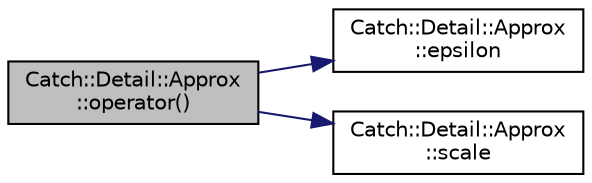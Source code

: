 digraph "Catch::Detail::Approx::operator()"
{
  edge [fontname="Helvetica",fontsize="10",labelfontname="Helvetica",labelfontsize="10"];
  node [fontname="Helvetica",fontsize="10",shape=record];
  rankdir="LR";
  Node1 [label="Catch::Detail::Approx\l::operator()",height=0.2,width=0.4,color="black", fillcolor="grey75", style="filled" fontcolor="black"];
  Node1 -> Node2 [color="midnightblue",fontsize="10",style="solid",fontname="Helvetica"];
  Node2 [label="Catch::Detail::Approx\l::epsilon",height=0.2,width=0.4,color="black", fillcolor="white", style="filled",URL="$class_catch_1_1_detail_1_1_approx.html#a05c50c3ad0a971fab19345b5d94979a9"];
  Node1 -> Node3 [color="midnightblue",fontsize="10",style="solid",fontname="Helvetica"];
  Node3 [label="Catch::Detail::Approx\l::scale",height=0.2,width=0.4,color="black", fillcolor="white", style="filled",URL="$class_catch_1_1_detail_1_1_approx.html#acd80f0737bf38112beacd5ca95bef113"];
}
